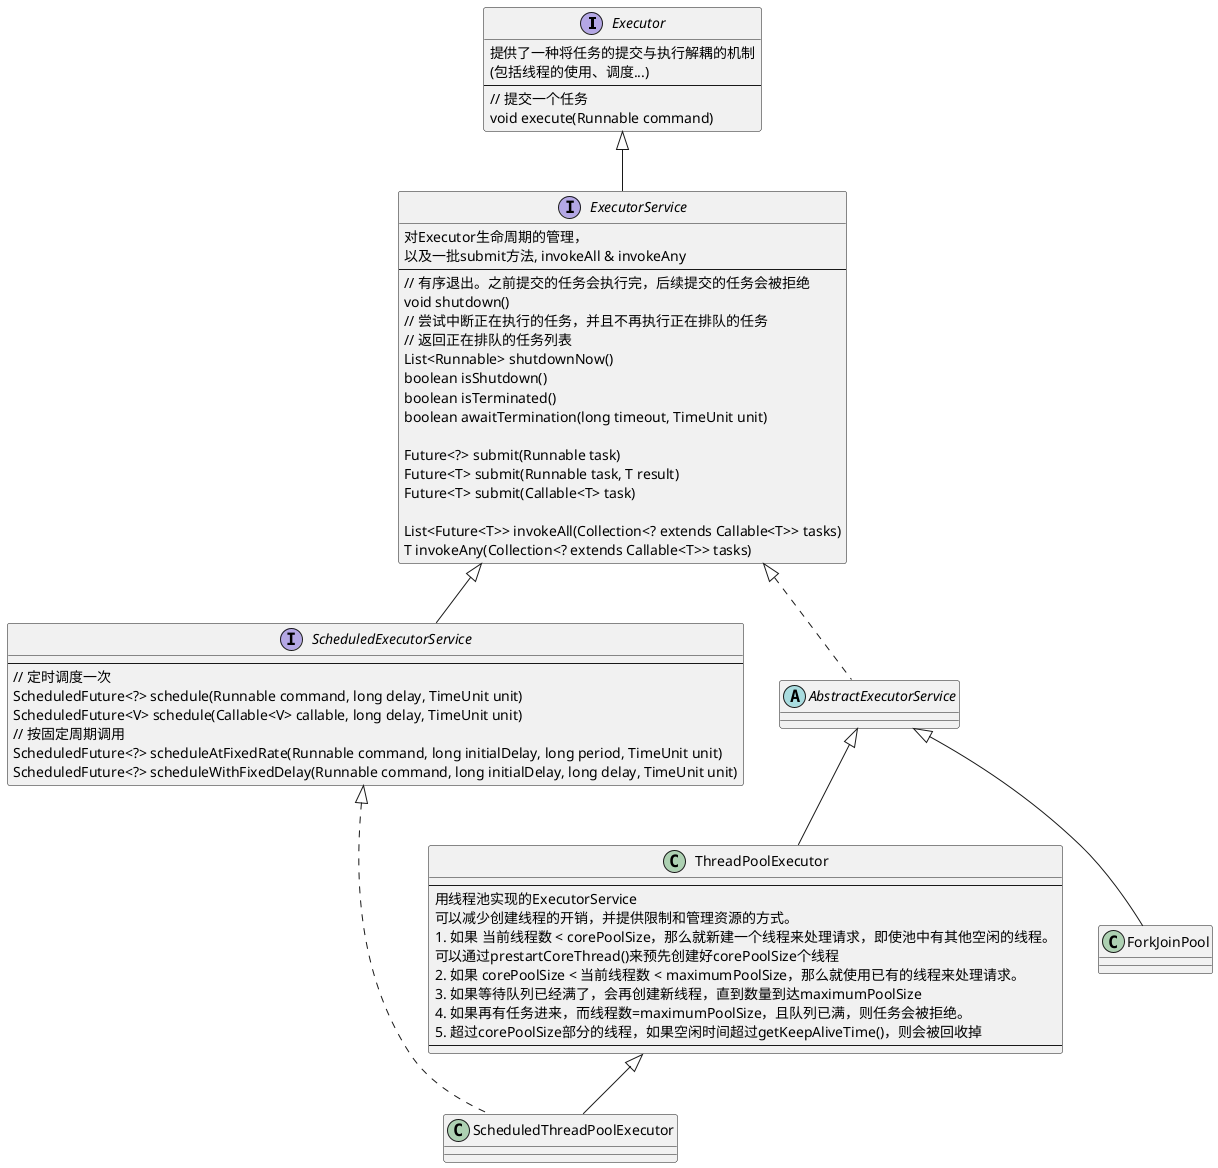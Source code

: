 @startuml

interface Executor {
    提供了一种将任务的提交与执行解耦的机制
    (包括线程的使用、调度...)
    --
    // 提交一个任务
    void execute(Runnable command)
}

interface ExecutorService extends Executor {
    对Executor生命周期的管理，
    以及一批submit方法, invokeAll & invokeAny
    ---
    // 有序退出。之前提交的任务会执行完，后续提交的任务会被拒绝
    void shutdown()
    // 尝试中断正在执行的任务，并且不再执行正在排队的任务
    // 返回正在排队的任务列表
    List<Runnable> shutdownNow()
    boolean isShutdown()
    boolean isTerminated()
    boolean awaitTermination(long timeout, TimeUnit unit)

    Future<?> submit(Runnable task)
    Future<T> submit(Runnable task, T result)
    Future<T> submit(Callable<T> task)

    List<Future<T>> invokeAll(Collection<? extends Callable<T>> tasks)
    T invokeAny(Collection<? extends Callable<T>> tasks)
}

interface ScheduledExecutorService extends ExecutorService {
    ---
    // 定时调度一次
    ScheduledFuture<?> schedule(Runnable command, long delay, TimeUnit unit)
    ScheduledFuture<V> schedule(Callable<V> callable, long delay, TimeUnit unit)
    // 按固定周期调用
    ScheduledFuture<?> scheduleAtFixedRate(Runnable command, long initialDelay, long period, TimeUnit unit)
    ScheduledFuture<?> scheduleWithFixedDelay(Runnable command, long initialDelay, long delay, TimeUnit unit)
}

abstract class AbstractExecutorService implements ExecutorService {

}

class ThreadPoolExecutor extends AbstractExecutorService {
    ---
    用线程池实现的ExecutorService
    可以减少创建线程的开销，并提供限制和管理资源的方式。
    1. 如果 当前线程数 < corePoolSize，那么就新建一个线程来处理请求，即使池中有其他空闲的线程。
    可以通过prestartCoreThread()来预先创建好corePoolSize个线程
    2. 如果 corePoolSize < 当前线程数 < maximumPoolSize，那么就使用已有的线程来处理请求。
    3. 如果等待队列已经满了，会再创建新线程，直到数量到达maximumPoolSize
    4. 如果再有任务进来，而线程数=maximumPoolSize，且队列已满，则任务会被拒绝。
    5. 超过corePoolSize部分的线程，如果空闲时间超过getKeepAliveTime()，则会被回收掉
    ----
}

class ForkJoinPool extends AbstractExecutorService {
}

class ScheduledThreadPoolExecutor extends ThreadPoolExecutor implements ScheduledExecutorService
@enduml